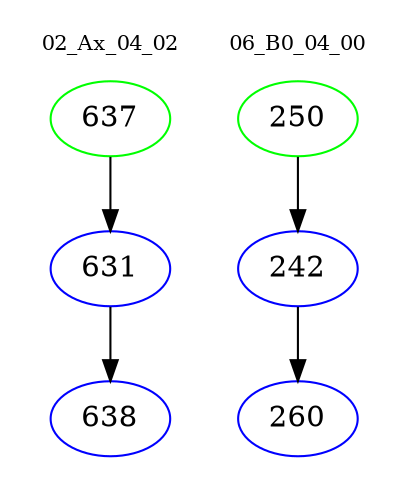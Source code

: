 digraph{
subgraph cluster_0 {
color = white
label = "02_Ax_04_02";
fontsize=10;
T0_637 [label="637", color="green"]
T0_637 -> T0_631 [color="black"]
T0_631 [label="631", color="blue"]
T0_631 -> T0_638 [color="black"]
T0_638 [label="638", color="blue"]
}
subgraph cluster_1 {
color = white
label = "06_B0_04_00";
fontsize=10;
T1_250 [label="250", color="green"]
T1_250 -> T1_242 [color="black"]
T1_242 [label="242", color="blue"]
T1_242 -> T1_260 [color="black"]
T1_260 [label="260", color="blue"]
}
}
